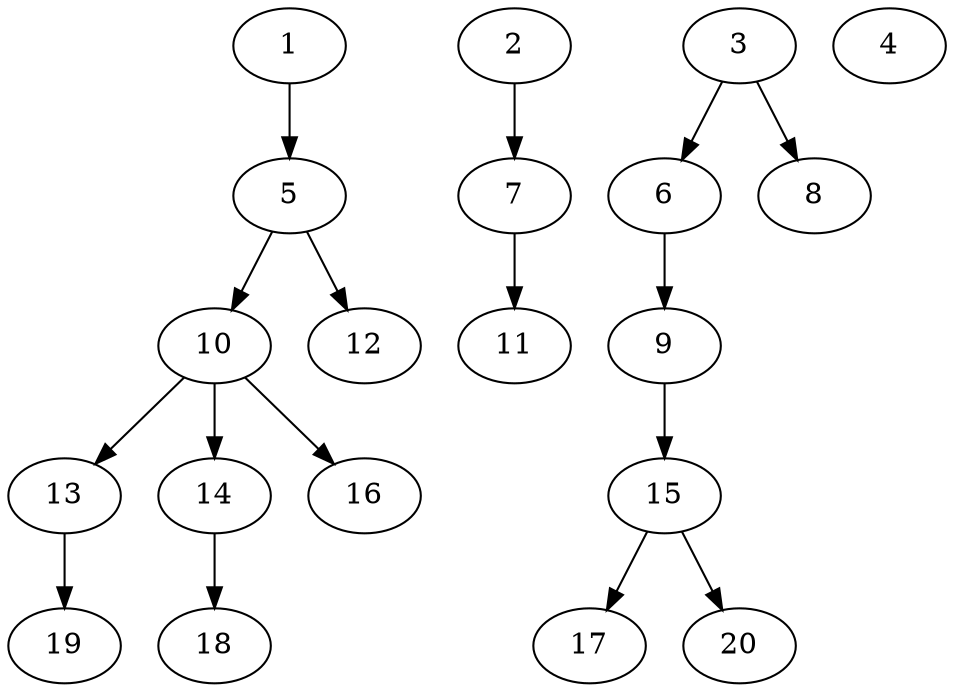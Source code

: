digraph "Layered_N20_Layers4-4-4-4-4_Fork_P2.dot" {
	1	[Weight=25];
	2	[Weight=33];
	3	[Weight=15];
	4	[Weight=31];
	5	[Weight=34];
	6	[Weight=28];
	7	[Weight=23];
	8	[Weight=36];
	9	[Weight=14];
	10	[Weight=21];
	11	[Weight=22];
	12	[Weight=13];
	13	[Weight=33];
	14	[Weight=32];
	15	[Weight=24];
	16	[Weight=39];
	17	[Weight=38];
	18	[Weight=33];
	19	[Weight=22];
	20	[Weight=40];
	1 -> 5 [Weight=1];
	2 -> 7 [Weight=0];
	3 -> 6 [Weight=15];
	3 -> 8 [Weight=9];
	5 -> 10 [Weight=10];
	5 -> 12 [Weight=7];
	6 -> 9 [Weight=16];
	7 -> 11 [Weight=5];
	9 -> 15 [Weight=17];
	10 -> 13 [Weight=9];
	10 -> 14 [Weight=19];
	10 -> 16 [Weight=20];
	13 -> 19 [Weight=2];
	14 -> 18 [Weight=0];
	15 -> 17 [Weight=5];
	15 -> 20 [Weight=10];
}
